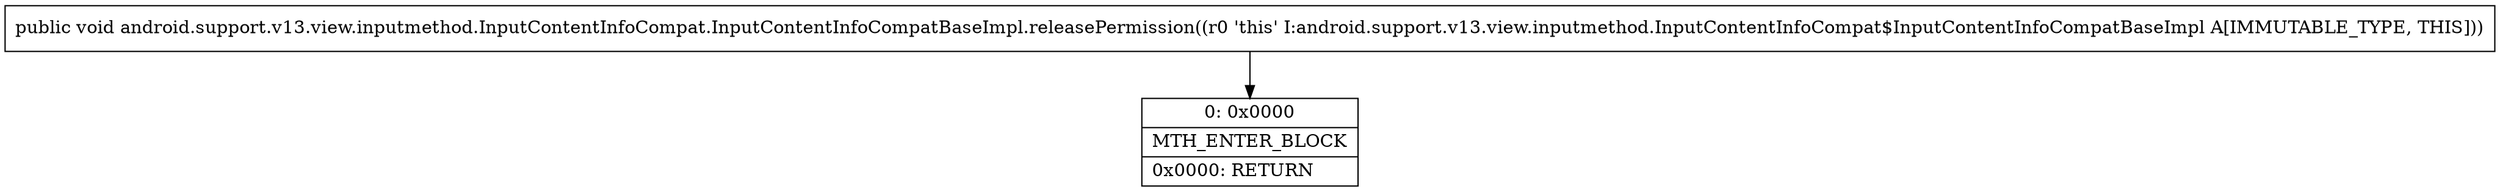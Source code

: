 digraph "CFG forandroid.support.v13.view.inputmethod.InputContentInfoCompat.InputContentInfoCompatBaseImpl.releasePermission()V" {
Node_0 [shape=record,label="{0\:\ 0x0000|MTH_ENTER_BLOCK\l|0x0000: RETURN   \l}"];
MethodNode[shape=record,label="{public void android.support.v13.view.inputmethod.InputContentInfoCompat.InputContentInfoCompatBaseImpl.releasePermission((r0 'this' I:android.support.v13.view.inputmethod.InputContentInfoCompat$InputContentInfoCompatBaseImpl A[IMMUTABLE_TYPE, THIS])) }"];
MethodNode -> Node_0;
}

